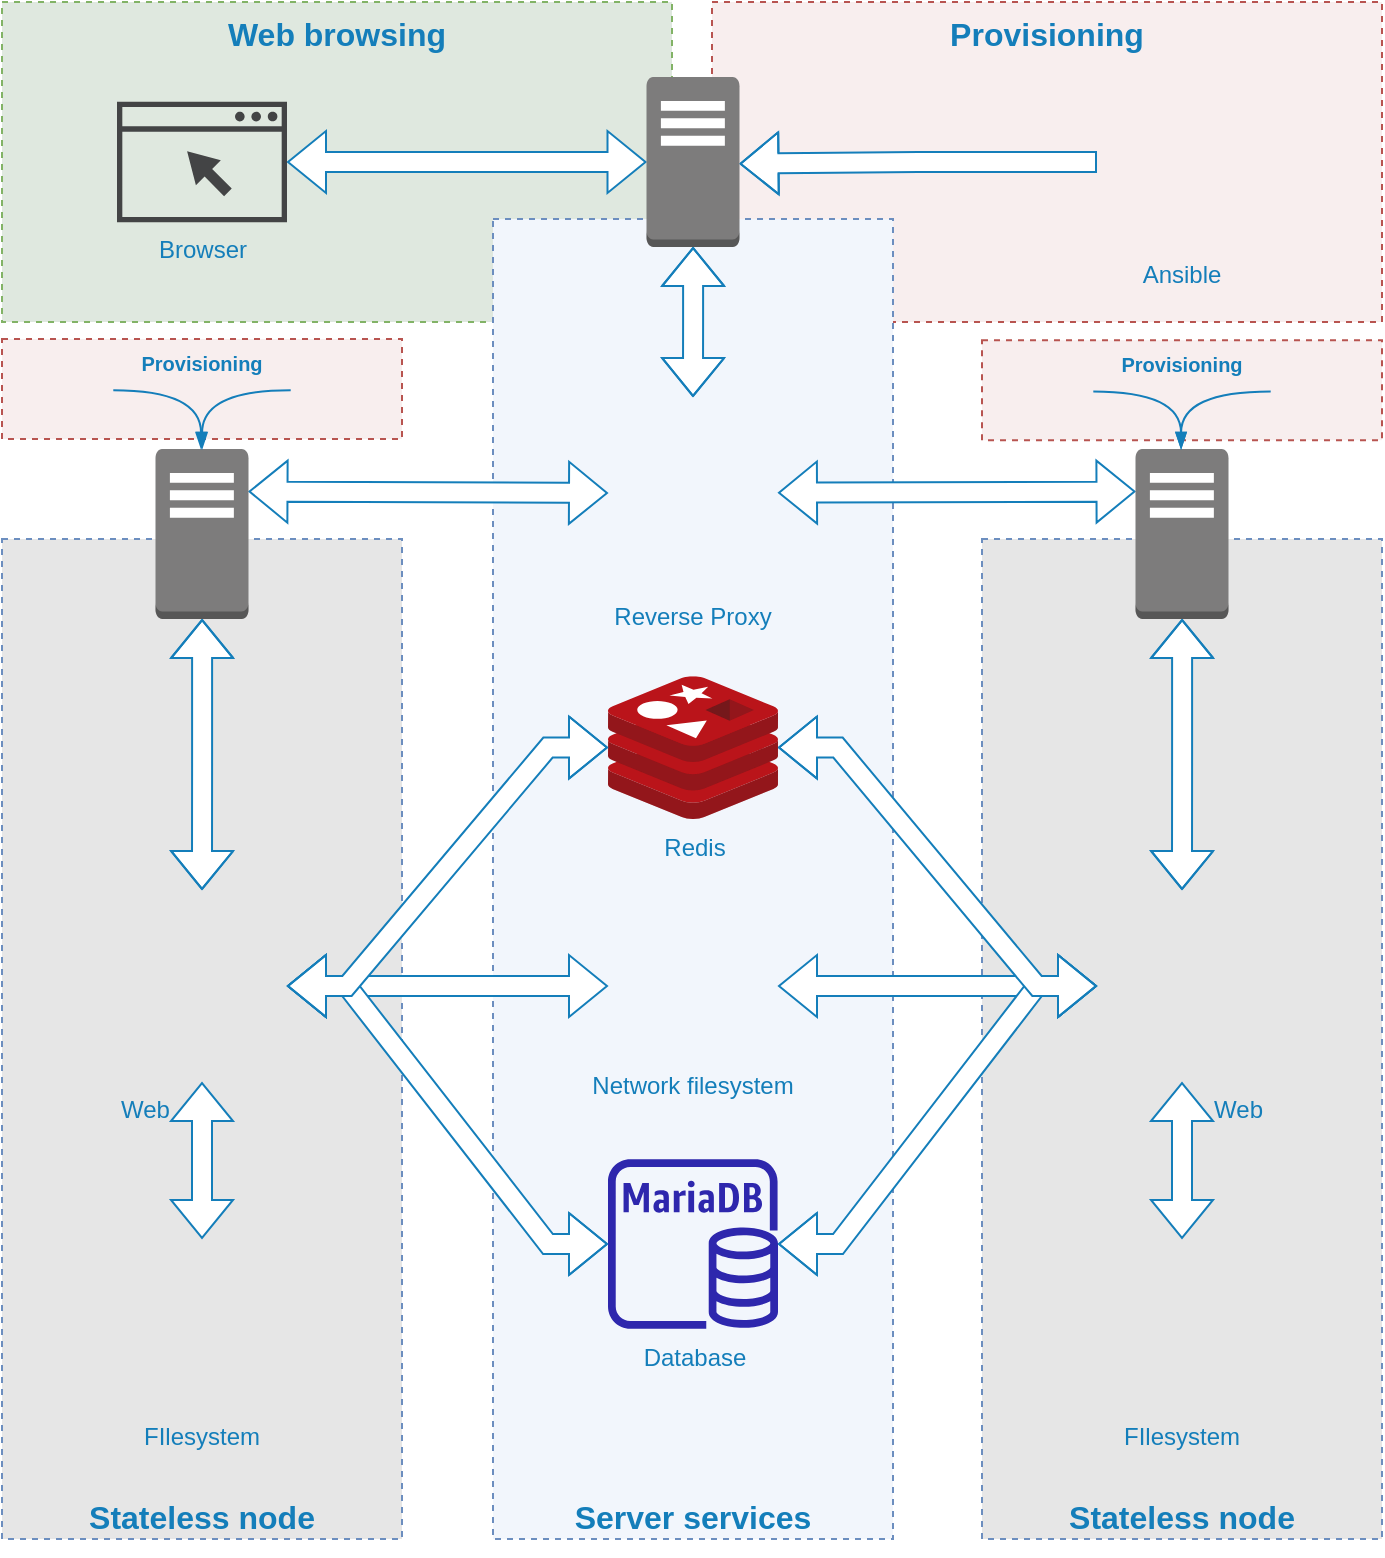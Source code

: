 <mxfile version="16.6.8" type="device"><diagram id="H4lQGsmoD2TJ9iJLjCzV" name="Page-1"><mxGraphModel dx="1422" dy="886" grid="1" gridSize="10" guides="1" tooltips="1" connect="1" arrows="1" fold="1" page="1" pageScale="1" pageWidth="850" pageHeight="1100" math="0" shadow="0"><root><mxCell id="0"/><mxCell id="1" parent="0"/><mxCell id="JbRLVgdE6oL3cKYfqxqp-33" value="Stateless node" style="fillColor=#E6E6E6;strokeColor=#6c8ebf;dashed=1;verticalAlign=bottom;fontStyle=1;fontSize=16;fontColor=#147EBA;" parent="1" vertex="1"><mxGeometry x="570" y="433.5" width="200" height="500" as="geometry"/></mxCell><mxCell id="a9UArc4RjcHkTsgf2Dxb-30" value="Provisioning" style="fillColor=#F8EEEE;strokeColor=#b85450;dashed=1;verticalAlign=top;fontStyle=1;fontSize=16;fontColor=#147EBA;" parent="1" vertex="1"><mxGeometry x="435" y="165" width="335" height="160" as="geometry"/></mxCell><mxCell id="a9UArc4RjcHkTsgf2Dxb-31" value="Web browsing" style="fillColor=#DFE8DF;strokeColor=#82b366;dashed=1;verticalAlign=top;fontStyle=1;fontSize=16;fontColor=#147EBA;" parent="1" vertex="1"><mxGeometry x="80" y="165" width="335" height="160" as="geometry"/></mxCell><mxCell id="a9UArc4RjcHkTsgf2Dxb-12" value="Server services" style="fillColor=#F2F6FC;strokeColor=#6c8ebf;dashed=1;verticalAlign=bottom;fontStyle=1;fontSize=16;fontColor=#147EBA;" parent="1" vertex="1"><mxGeometry x="325.5" y="273.5" width="200" height="660" as="geometry"/></mxCell><mxCell id="JbRLVgdE6oL3cKYfqxqp-39" style="edgeStyle=none;shape=flexArrow;rounded=0;orthogonalLoop=1;jettySize=auto;html=1;entryX=0;entryY=0.25;entryDx=0;entryDy=0;entryPerimeter=0;fontSize=16;fontColor=#147EBA;startArrow=block;startFill=0;endArrow=block;endFill=0;strokeColor=#147EBA;fillColor=default;" parent="1" source="a9UArc4RjcHkTsgf2Dxb-1" target="JbRLVgdE6oL3cKYfqxqp-35" edge="1"><mxGeometry relative="1" as="geometry"/></mxCell><mxCell id="a9UArc4RjcHkTsgf2Dxb-1" value="Reverse Proxy" style="shape=image;verticalLabelPosition=bottom;labelBackgroundColor=none;verticalAlign=top;aspect=fixed;imageAspect=0;image=https://static-00.iconduck.com/assets.00/file-type-nginx-icon-85x96-wg3ptbhv.png;fontColor=#147EBA;" parent="1" vertex="1"><mxGeometry x="383" y="362.5" width="85" height="96" as="geometry"/></mxCell><mxCell id="a9UArc4RjcHkTsgf2Dxb-3" value="Database" style="sketch=0;outlineConnect=0;fontColor=#147EBA;gradientColor=none;fillColor=#2E27AD;strokeColor=none;dashed=0;verticalLabelPosition=bottom;verticalAlign=top;align=center;html=1;fontSize=12;fontStyle=0;aspect=fixed;pointerEvents=1;shape=mxgraph.aws4.rds_mariadb_instance;labelBackgroundColor=none;points=[[0,0.25,0,0,0],[0,0.5,0,0,0],[0,0.75,0,0,0],[0.25,0,0,0,0],[0.25,1,0,0,0],[0.5,0,0,0,0],[0.5,1,0,0,0],[0.75,0,0,0,0],[0.75,1,0,0,0],[1,0.25,0,0,0],[1,0.5,0,0,0],[1,0.75,0,0,0]];" parent="1" vertex="1"><mxGeometry x="383" y="743.5" width="85" height="85" as="geometry"/></mxCell><mxCell id="JbRLVgdE6oL3cKYfqxqp-51" style="edgeStyle=orthogonalEdgeStyle;shape=flexArrow;rounded=0;orthogonalLoop=1;jettySize=auto;html=1;fontSize=16;fontColor=#147EBA;startArrow=block;startFill=0;endArrow=block;endFill=0;startSize=6;endSize=6;strokeColor=#147EBA;strokeWidth=1;fillColor=default;" parent="1" source="a9UArc4RjcHkTsgf2Dxb-4" target="a9UArc4RjcHkTsgf2Dxb-14" edge="1"><mxGeometry relative="1" as="geometry"/></mxCell><mxCell id="a9UArc4RjcHkTsgf2Dxb-4" value="Browser" style="sketch=0;pointerEvents=1;shadow=0;dashed=0;html=1;strokeColor=none;fillColor=#434445;aspect=fixed;labelPosition=center;verticalLabelPosition=bottom;verticalAlign=top;align=center;outlineConnect=0;shape=mxgraph.vvd.web_browser;fontColor=#147EBA;points=[[0,0.25,0,0,0],[0,0.5,0,0,0],[0,0.75,0,0,0],[0.25,0,0,0,0],[0.25,1,0,0,0],[0.5,0,0,0,0],[0.5,1,0,0,0],[0.75,0,0,0,0],[0.75,1,0,0,0],[1,0.25,0,0,0],[1,0.5,0,0,0],[1,0.75,0,0,0]];" parent="1" vertex="1"><mxGeometry x="137.5" y="214.83" width="85" height="60.35" as="geometry"/></mxCell><mxCell id="a9UArc4RjcHkTsgf2Dxb-23" style="shape=flexArrow;rounded=0;orthogonalLoop=1;jettySize=auto;html=1;fontSize=16;fontColor=#3333FF;startArrow=block;fillColor=default;strokeColor=#147EBA;exitX=1;exitY=0.25;exitDx=0;exitDy=0;exitPerimeter=0;entryX=0;entryY=0.5;entryDx=0;entryDy=0;" parent="1" source="JbRLVgdE6oL3cKYfqxqp-4" target="a9UArc4RjcHkTsgf2Dxb-1" edge="1"><mxGeometry relative="1" as="geometry"><mxPoint x="193.7" y="451.5" as="sourcePoint"/></mxGeometry></mxCell><mxCell id="JbRLVgdE6oL3cKYfqxqp-43" style="shape=flexArrow;rounded=0;orthogonalLoop=1;jettySize=auto;html=1;entryX=1;entryY=0.51;entryDx=0;entryDy=0;entryPerimeter=0;fontSize=16;fontColor=#147EBA;startArrow=none;startFill=0;endArrow=block;endFill=0;startSize=6;endSize=6;strokeColor=#147EBA;strokeWidth=1;fillColor=default;edgeStyle=orthogonalEdgeStyle;" parent="1" source="a9UArc4RjcHkTsgf2Dxb-13" target="a9UArc4RjcHkTsgf2Dxb-14" edge="1"><mxGeometry relative="1" as="geometry"/></mxCell><mxCell id="a9UArc4RjcHkTsgf2Dxb-13" value="Ansible" style="shape=image;verticalLabelPosition=bottom;labelBackgroundColor=none;verticalAlign=top;aspect=fixed;imageAspect=0;image=https://static-00.iconduck.com/assets.00/ansible-icon-96x96-q52i3vu2.png;fontColor=#147EBA;" parent="1" vertex="1"><mxGeometry x="627.5" y="202.5" width="85" height="85" as="geometry"/></mxCell><mxCell id="a9UArc4RjcHkTsgf2Dxb-22" style="edgeStyle=orthogonalEdgeStyle;rounded=0;orthogonalLoop=1;jettySize=auto;html=1;fontSize=16;fontColor=#3333FF;shape=flexArrow;startArrow=block;fillColor=default;strokeColor=#147EBA;" parent="1" source="a9UArc4RjcHkTsgf2Dxb-14" target="a9UArc4RjcHkTsgf2Dxb-1" edge="1"><mxGeometry relative="1" as="geometry"/></mxCell><mxCell id="a9UArc4RjcHkTsgf2Dxb-14" value="" style="outlineConnect=0;dashed=0;verticalLabelPosition=bottom;verticalAlign=top;align=center;html=1;shape=mxgraph.aws3.traditional_server;fillColor=#7D7C7C;gradientColor=none;points=[[0,0.25,0,0,0],[0,0.51,0,0,0],[0,0.75,0,0,0],[0.02,0.02,0,0,0],[0.02,0.98,0,0,0],[0.25,0,0,0,0],[0.25,1,0,0,0],[0.49,0,0,0,0],[0.49,1,0,0,0],[0.5,0,0,0,0],[0.5,1,0,0,0],[0.75,0,0,0,0],[0.75,1,0,0,0],[0.99,0.02,0,0,0],[0.99,0.98,0,0,0],[1,0.25,0,0,0],[1,0.51,0,0,0],[1,0.75,0,0,0]];" parent="1" vertex="1"><mxGeometry x="402.25" y="202.5" width="46.5" height="85" as="geometry"/></mxCell><mxCell id="a9UArc4RjcHkTsgf2Dxb-17" style="edgeStyle=orthogonalEdgeStyle;rounded=0;orthogonalLoop=1;jettySize=auto;html=1;exitX=0.5;exitY=1;exitDx=0;exitDy=0;fontSize=16;" parent="1" source="a9UArc4RjcHkTsgf2Dxb-12" target="a9UArc4RjcHkTsgf2Dxb-12" edge="1"><mxGeometry relative="1" as="geometry"/></mxCell><mxCell id="JbRLVgdE6oL3cKYfqxqp-41" style="edgeStyle=none;shape=flexArrow;rounded=0;orthogonalLoop=1;jettySize=auto;html=1;entryX=0;entryY=0.5;entryDx=0;entryDy=0;fontSize=16;fontColor=#147EBA;startArrow=block;startFill=0;endArrow=block;endFill=0;strokeColor=#147EBA;fillColor=default;" parent="1" source="JbRLVgdE6oL3cKYfqxqp-2" target="JbRLVgdE6oL3cKYfqxqp-37" edge="1"><mxGeometry relative="1" as="geometry"/></mxCell><mxCell id="JbRLVgdE6oL3cKYfqxqp-42" style="edgeStyle=entityRelationEdgeStyle;shape=flexArrow;rounded=0;orthogonalLoop=1;jettySize=auto;html=1;fontSize=16;fontColor=#147EBA;startArrow=block;startFill=0;endArrow=block;endFill=0;strokeColor=#147EBA;fillColor=default;exitX=1;exitY=0.5;exitDx=0;exitDy=0;exitPerimeter=0;entryX=0;entryY=0.5;entryDx=0;entryDy=0;" parent="1" source="a9UArc4RjcHkTsgf2Dxb-3" target="JbRLVgdE6oL3cKYfqxqp-37" edge="1"><mxGeometry relative="1" as="geometry"/></mxCell><mxCell id="JbRLVgdE6oL3cKYfqxqp-40" style="edgeStyle=entityRelationEdgeStyle;shape=flexArrow;rounded=0;orthogonalLoop=1;jettySize=auto;html=1;fontSize=16;fontColor=#147EBA;startArrow=block;startFill=0;endArrow=block;endFill=0;strokeColor=#147EBA;fillColor=default;exitX=1;exitY=0.5;exitDx=0;exitDy=0;exitPerimeter=0;entryX=0;entryY=0.5;entryDx=0;entryDy=0;" parent="1" source="JbRLVgdE6oL3cKYfqxqp-1" target="JbRLVgdE6oL3cKYfqxqp-37" edge="1"><mxGeometry relative="1" as="geometry"/></mxCell><mxCell id="JbRLVgdE6oL3cKYfqxqp-1" value="Redis" style="sketch=0;aspect=fixed;html=1;points=[[0,0.25,0,0,0],[0,0.5,0,0,0],[0,0.76,0,0,0],[0.25,0,0,0,0],[0.25,1,0,0,0],[0.5,1,0,0,0],[0.51,0,0,0,0],[0.75,0,0,0,0],[0.75,1,0,0,0],[1,0.25,0,0,0],[1,0.5,0,0,0],[1,0.76,0,0,0]];align=center;image;fontSize=12;image=img/lib/mscae/Cache_Redis_Product.svg;labelBackgroundColor=none;fontColor=#147EBA;strokeColor=#147EBA;fillColor=#F8EEEE;" parent="1" vertex="1"><mxGeometry x="383" y="502.1" width="85" height="71.4" as="geometry"/></mxCell><mxCell id="JbRLVgdE6oL3cKYfqxqp-2" value="Network filesystem" style="shape=image;verticalLabelPosition=bottom;labelBackgroundColor=none;verticalAlign=top;aspect=fixed;imageAspect=0;image=https://static-00.iconduck.com/assets.00/folder-remote-nfs-icon-96x81-tbda57xx.png;fontColor=#147EBA;" parent="1" vertex="1"><mxGeometry x="383" y="621.14" width="85" height="71.72" as="geometry"/></mxCell><mxCell id="JbRLVgdE6oL3cKYfqxqp-3" value="Stateless node" style="fillColor=#E6E6E6;strokeColor=#6c8ebf;dashed=1;verticalAlign=bottom;fontStyle=1;fontSize=16;fontColor=#147EBA;" parent="1" vertex="1"><mxGeometry x="80" y="433.5" width="200" height="500" as="geometry"/></mxCell><mxCell id="JbRLVgdE6oL3cKYfqxqp-18" style="edgeStyle=orthogonalEdgeStyle;shape=flexArrow;rounded=0;orthogonalLoop=1;jettySize=auto;html=1;fontSize=16;fontColor=#147EBA;startArrow=block;startFill=0;endArrow=block;endFill=0;strokeColor=#147EBA;fillColor=default;" parent="1" source="JbRLVgdE6oL3cKYfqxqp-4" target="JbRLVgdE6oL3cKYfqxqp-5" edge="1"><mxGeometry relative="1" as="geometry"/></mxCell><mxCell id="JbRLVgdE6oL3cKYfqxqp-4" value="" style="outlineConnect=0;dashed=0;verticalLabelPosition=bottom;verticalAlign=top;align=center;html=1;shape=mxgraph.aws3.traditional_server;fillColor=#7D7C7C;gradientColor=none;points=[[0,0.25,0,0,0],[0,0.51,0,0,0],[0,0.75,0,0,0],[0.02,0.02,0,0,0],[0.02,0.98,0,0,0],[0.25,0,0,0,0],[0.25,1,0,0,0],[0.49,0,0,0,0],[0.49,1,0,0,0],[0.5,0,0,0,0],[0.5,1,0,0,0],[0.75,0,0,0,0],[0.75,1,0,0,0],[0.99,0.02,0,0,0],[0.99,0.98,0,0,0],[1,0.25,0,0,0],[1,0.51,0,0,0],[1,0.75,0,0,0]];" parent="1" vertex="1"><mxGeometry x="156.75" y="388.5" width="46.5" height="85" as="geometry"/></mxCell><mxCell id="JbRLVgdE6oL3cKYfqxqp-12" style="shape=flexArrow;rounded=0;orthogonalLoop=1;jettySize=auto;html=1;entryX=0;entryY=0.5;entryDx=0;entryDy=0;fontSize=16;fontColor=#147EBA;startArrow=block;startFill=0;endArrow=block;endFill=0;strokeColor=#147EBA;fillColor=default;" parent="1" source="JbRLVgdE6oL3cKYfqxqp-5" target="JbRLVgdE6oL3cKYfqxqp-2" edge="1"><mxGeometry relative="1" as="geometry"><mxPoint x="280" y="513.5" as="sourcePoint"/></mxGeometry></mxCell><mxCell id="JbRLVgdE6oL3cKYfqxqp-19" style="edgeStyle=orthogonalEdgeStyle;shape=flexArrow;rounded=0;orthogonalLoop=1;jettySize=auto;html=1;entryX=0.5;entryY=0;entryDx=0;entryDy=0;fontSize=16;fontColor=#147EBA;startArrow=block;startFill=0;endArrow=block;endFill=0;strokeColor=#147EBA;fillColor=default;" parent="1" source="JbRLVgdE6oL3cKYfqxqp-5" target="JbRLVgdE6oL3cKYfqxqp-6" edge="1"><mxGeometry relative="1" as="geometry"/></mxCell><mxCell id="JbRLVgdE6oL3cKYfqxqp-5" value="Web" style="shape=image;verticalLabelPosition=bottom;labelBackgroundColor=none;verticalAlign=top;aspect=fixed;imageAspect=0;image=https://static-00.iconduck.com/assets.00/file-type-nginx-icon-85x96-wg3ptbhv.png;fontColor=#147EBA;labelPosition=center;align=left;" parent="1" vertex="1"><mxGeometry x="137.5" y="609" width="85" height="96" as="geometry"/></mxCell><mxCell id="JbRLVgdE6oL3cKYfqxqp-6" value="FIlesystem" style="shape=image;verticalLabelPosition=bottom;labelBackgroundColor=none;verticalAlign=top;aspect=fixed;imageAspect=0;image=https://static-00.iconduck.com/assets.00/folder-type-nginx-icon-96x92-wyvgajbb.png;fontColor=#147EBA;labelPosition=center;align=center;" parent="1" vertex="1"><mxGeometry x="135.65" y="783.5" width="88.7" height="85" as="geometry"/></mxCell><mxCell id="JbRLVgdE6oL3cKYfqxqp-15" style="shape=flexArrow;rounded=0;orthogonalLoop=1;jettySize=auto;html=1;fontSize=16;fontColor=#147EBA;startArrow=block;startFill=0;endArrow=block;endFill=0;strokeColor=#147EBA;fillColor=default;exitX=0;exitY=0.5;exitDx=0;exitDy=0;exitPerimeter=0;edgeStyle=entityRelationEdgeStyle;entryX=1;entryY=0.5;entryDx=0;entryDy=0;" parent="1" source="a9UArc4RjcHkTsgf2Dxb-3" target="JbRLVgdE6oL3cKYfqxqp-5" edge="1"><mxGeometry relative="1" as="geometry"><mxPoint x="270" y="683.5" as="targetPoint"/></mxGeometry></mxCell><mxCell id="JbRLVgdE6oL3cKYfqxqp-16" style="shape=flexArrow;rounded=0;orthogonalLoop=1;jettySize=auto;html=1;exitX=0;exitY=0.5;exitDx=0;exitDy=0;exitPerimeter=0;fontSize=16;fontColor=#147EBA;startArrow=block;startFill=0;endArrow=block;endFill=0;strokeColor=#147EBA;fillColor=default;entryX=1;entryY=0.5;entryDx=0;entryDy=0;edgeStyle=entityRelationEdgeStyle;" parent="1" source="JbRLVgdE6oL3cKYfqxqp-1" target="JbRLVgdE6oL3cKYfqxqp-5" edge="1"><mxGeometry relative="1" as="geometry"><mxPoint x="280" y="893.5" as="targetPoint"/></mxGeometry></mxCell><mxCell id="JbRLVgdE6oL3cKYfqxqp-34" style="edgeStyle=orthogonalEdgeStyle;shape=flexArrow;rounded=0;orthogonalLoop=1;jettySize=auto;html=1;fontSize=16;fontColor=#147EBA;startArrow=block;startFill=0;endArrow=block;endFill=0;strokeColor=#147EBA;fillColor=default;" parent="1" source="JbRLVgdE6oL3cKYfqxqp-35" target="JbRLVgdE6oL3cKYfqxqp-37" edge="1"><mxGeometry relative="1" as="geometry"/></mxCell><mxCell id="JbRLVgdE6oL3cKYfqxqp-35" value="" style="outlineConnect=0;dashed=0;verticalLabelPosition=bottom;verticalAlign=top;align=center;html=1;shape=mxgraph.aws3.traditional_server;fillColor=#7D7C7C;gradientColor=none;points=[[0,0.25,0,0,0],[0,0.51,0,0,0],[0,0.75,0,0,0],[0.02,0.02,0,0,0],[0.02,0.98,0,0,0],[0.25,0,0,0,0],[0.25,1,0,0,0],[0.49,0,0,0,0],[0.49,1,0,0,0],[0.5,0,0,0,0],[0.5,1,0,0,0],[0.75,0,0,0,0],[0.75,1,0,0,0],[0.99,0.02,0,0,0],[0.99,0.98,0,0,0],[1,0.25,0,0,0],[1,0.51,0,0,0],[1,0.75,0,0,0]];" parent="1" vertex="1"><mxGeometry x="646.75" y="388.5" width="46.5" height="85" as="geometry"/></mxCell><mxCell id="JbRLVgdE6oL3cKYfqxqp-36" style="edgeStyle=orthogonalEdgeStyle;shape=flexArrow;rounded=0;orthogonalLoop=1;jettySize=auto;html=1;entryX=0.5;entryY=0;entryDx=0;entryDy=0;fontSize=16;fontColor=#147EBA;startArrow=block;startFill=0;endArrow=block;endFill=0;strokeColor=#147EBA;fillColor=default;" parent="1" source="JbRLVgdE6oL3cKYfqxqp-37" target="JbRLVgdE6oL3cKYfqxqp-38" edge="1"><mxGeometry relative="1" as="geometry"/></mxCell><mxCell id="JbRLVgdE6oL3cKYfqxqp-37" value="Web" style="shape=image;verticalLabelPosition=bottom;labelBackgroundColor=none;verticalAlign=top;aspect=fixed;imageAspect=0;image=https://static-00.iconduck.com/assets.00/file-type-nginx-icon-85x96-wg3ptbhv.png;fontColor=#147EBA;labelPosition=center;align=right;" parent="1" vertex="1"><mxGeometry x="627.5" y="609" width="85" height="96" as="geometry"/></mxCell><mxCell id="JbRLVgdE6oL3cKYfqxqp-38" value="FIlesystem" style="shape=image;verticalLabelPosition=bottom;labelBackgroundColor=none;verticalAlign=top;aspect=fixed;imageAspect=0;image=https://static-00.iconduck.com/assets.00/folder-type-nginx-icon-96x92-wyvgajbb.png;fontColor=#147EBA;labelPosition=center;align=center;" parent="1" vertex="1"><mxGeometry x="625.65" y="783.5" width="88.7" height="85" as="geometry"/></mxCell><mxCell id="JbRLVgdE6oL3cKYfqxqp-54" value="Provisioning" style="fillColor=#F8EEEE;strokeColor=#b85450;dashed=1;verticalAlign=top;fontStyle=1;fontSize=10;fontColor=#147EBA;" parent="1" vertex="1"><mxGeometry x="80" y="333.5" width="200" height="50" as="geometry"/></mxCell><mxCell id="JbRLVgdE6oL3cKYfqxqp-57" style="edgeStyle=orthogonalEdgeStyle;curved=1;rounded=0;orthogonalLoop=1;jettySize=auto;html=1;fontSize=10;fontColor=#147EBA;startArrow=none;startFill=0;endArrow=blockThin;endFill=1;strokeColor=#147EBA;strokeWidth=1;fillColor=default;" parent="1" source="JbRLVgdE6oL3cKYfqxqp-52" target="JbRLVgdE6oL3cKYfqxqp-4" edge="1"><mxGeometry relative="1" as="geometry"><mxPoint x="180" y="383.5" as="targetPoint"/></mxGeometry></mxCell><mxCell id="JbRLVgdE6oL3cKYfqxqp-52" value="" style="shape=image;html=1;verticalAlign=top;verticalLabelPosition=bottom;labelBackgroundColor=#ffffff;imageAspect=0;aspect=fixed;image=https://cdn0.iconfinder.com/data/icons/social-network-9/50/29-128.png;fontSize=16;fontColor=#147EBA;strokeColor=#147EBA;fillColor=#F8EEEE;" parent="1" vertex="1"><mxGeometry x="224.35" y="344.1" width="30" height="30" as="geometry"/></mxCell><mxCell id="JbRLVgdE6oL3cKYfqxqp-55" style="edgeStyle=orthogonalEdgeStyle;rounded=0;orthogonalLoop=1;jettySize=auto;html=1;exitX=1;exitY=0.5;exitDx=0;exitDy=0;entryX=0.49;entryY=0;entryDx=0;entryDy=0;entryPerimeter=0;fontSize=10;fontColor=#147EBA;startArrow=none;startFill=0;endArrow=blockThin;endFill=1;strokeColor=#147EBA;strokeWidth=1;fillColor=default;curved=1;" parent="1" source="JbRLVgdE6oL3cKYfqxqp-53" target="JbRLVgdE6oL3cKYfqxqp-4" edge="1"><mxGeometry relative="1" as="geometry"/></mxCell><mxCell id="JbRLVgdE6oL3cKYfqxqp-53" value="" style="shape=image;verticalLabelPosition=bottom;labelBackgroundColor=none;verticalAlign=top;aspect=fixed;imageAspect=0;image=https://static-00.iconduck.com/assets.00/ansible-icon-96x96-q52i3vu2.png;fontColor=#147EBA;" parent="1" vertex="1"><mxGeometry x="105.65" y="344.1" width="30" height="30" as="geometry"/></mxCell><mxCell id="JbRLVgdE6oL3cKYfqxqp-58" value="Provisioning" style="fillColor=#F8EEEE;strokeColor=#b85450;dashed=1;verticalAlign=top;fontStyle=1;fontSize=10;fontColor=#147EBA;" parent="1" vertex="1"><mxGeometry x="570" y="334.1" width="200" height="50" as="geometry"/></mxCell><mxCell id="JbRLVgdE6oL3cKYfqxqp-62" style="edgeStyle=orthogonalEdgeStyle;curved=1;rounded=0;orthogonalLoop=1;jettySize=auto;html=1;fontSize=10;fontColor=#147EBA;startArrow=none;startFill=0;endArrow=blockThin;endFill=1;strokeColor=#147EBA;strokeWidth=1;fillColor=default;entryX=0.49;entryY=0;entryDx=0;entryDy=0;entryPerimeter=0;" parent="1" source="JbRLVgdE6oL3cKYfqxqp-59" target="JbRLVgdE6oL3cKYfqxqp-35" edge="1"><mxGeometry relative="1" as="geometry"><mxPoint x="670" y="383.5" as="targetPoint"/></mxGeometry></mxCell><mxCell id="JbRLVgdE6oL3cKYfqxqp-59" value="" style="shape=image;html=1;verticalAlign=top;verticalLabelPosition=bottom;labelBackgroundColor=#ffffff;imageAspect=0;aspect=fixed;image=https://cdn0.iconfinder.com/data/icons/social-network-9/50/29-128.png;fontSize=16;fontColor=#147EBA;strokeColor=#147EBA;fillColor=#F8EEEE;" parent="1" vertex="1"><mxGeometry x="714.35" y="344.7" width="30" height="30" as="geometry"/></mxCell><mxCell id="JbRLVgdE6oL3cKYfqxqp-61" style="edgeStyle=orthogonalEdgeStyle;curved=1;rounded=0;orthogonalLoop=1;jettySize=auto;html=1;exitX=1;exitY=0.5;exitDx=0;exitDy=0;entryX=0.49;entryY=0;entryDx=0;entryDy=0;entryPerimeter=0;fontSize=10;fontColor=#147EBA;startArrow=none;startFill=0;endArrow=blockThin;endFill=1;strokeColor=#147EBA;strokeWidth=1;fillColor=default;" parent="1" source="JbRLVgdE6oL3cKYfqxqp-60" target="JbRLVgdE6oL3cKYfqxqp-35" edge="1"><mxGeometry relative="1" as="geometry"/></mxCell><mxCell id="JbRLVgdE6oL3cKYfqxqp-60" value="" style="shape=image;verticalLabelPosition=bottom;labelBackgroundColor=none;verticalAlign=top;aspect=fixed;imageAspect=0;image=https://static-00.iconduck.com/assets.00/ansible-icon-96x96-q52i3vu2.png;fontColor=#147EBA;" parent="1" vertex="1"><mxGeometry x="595.65" y="344.7" width="30" height="30" as="geometry"/></mxCell></root></mxGraphModel></diagram></mxfile>